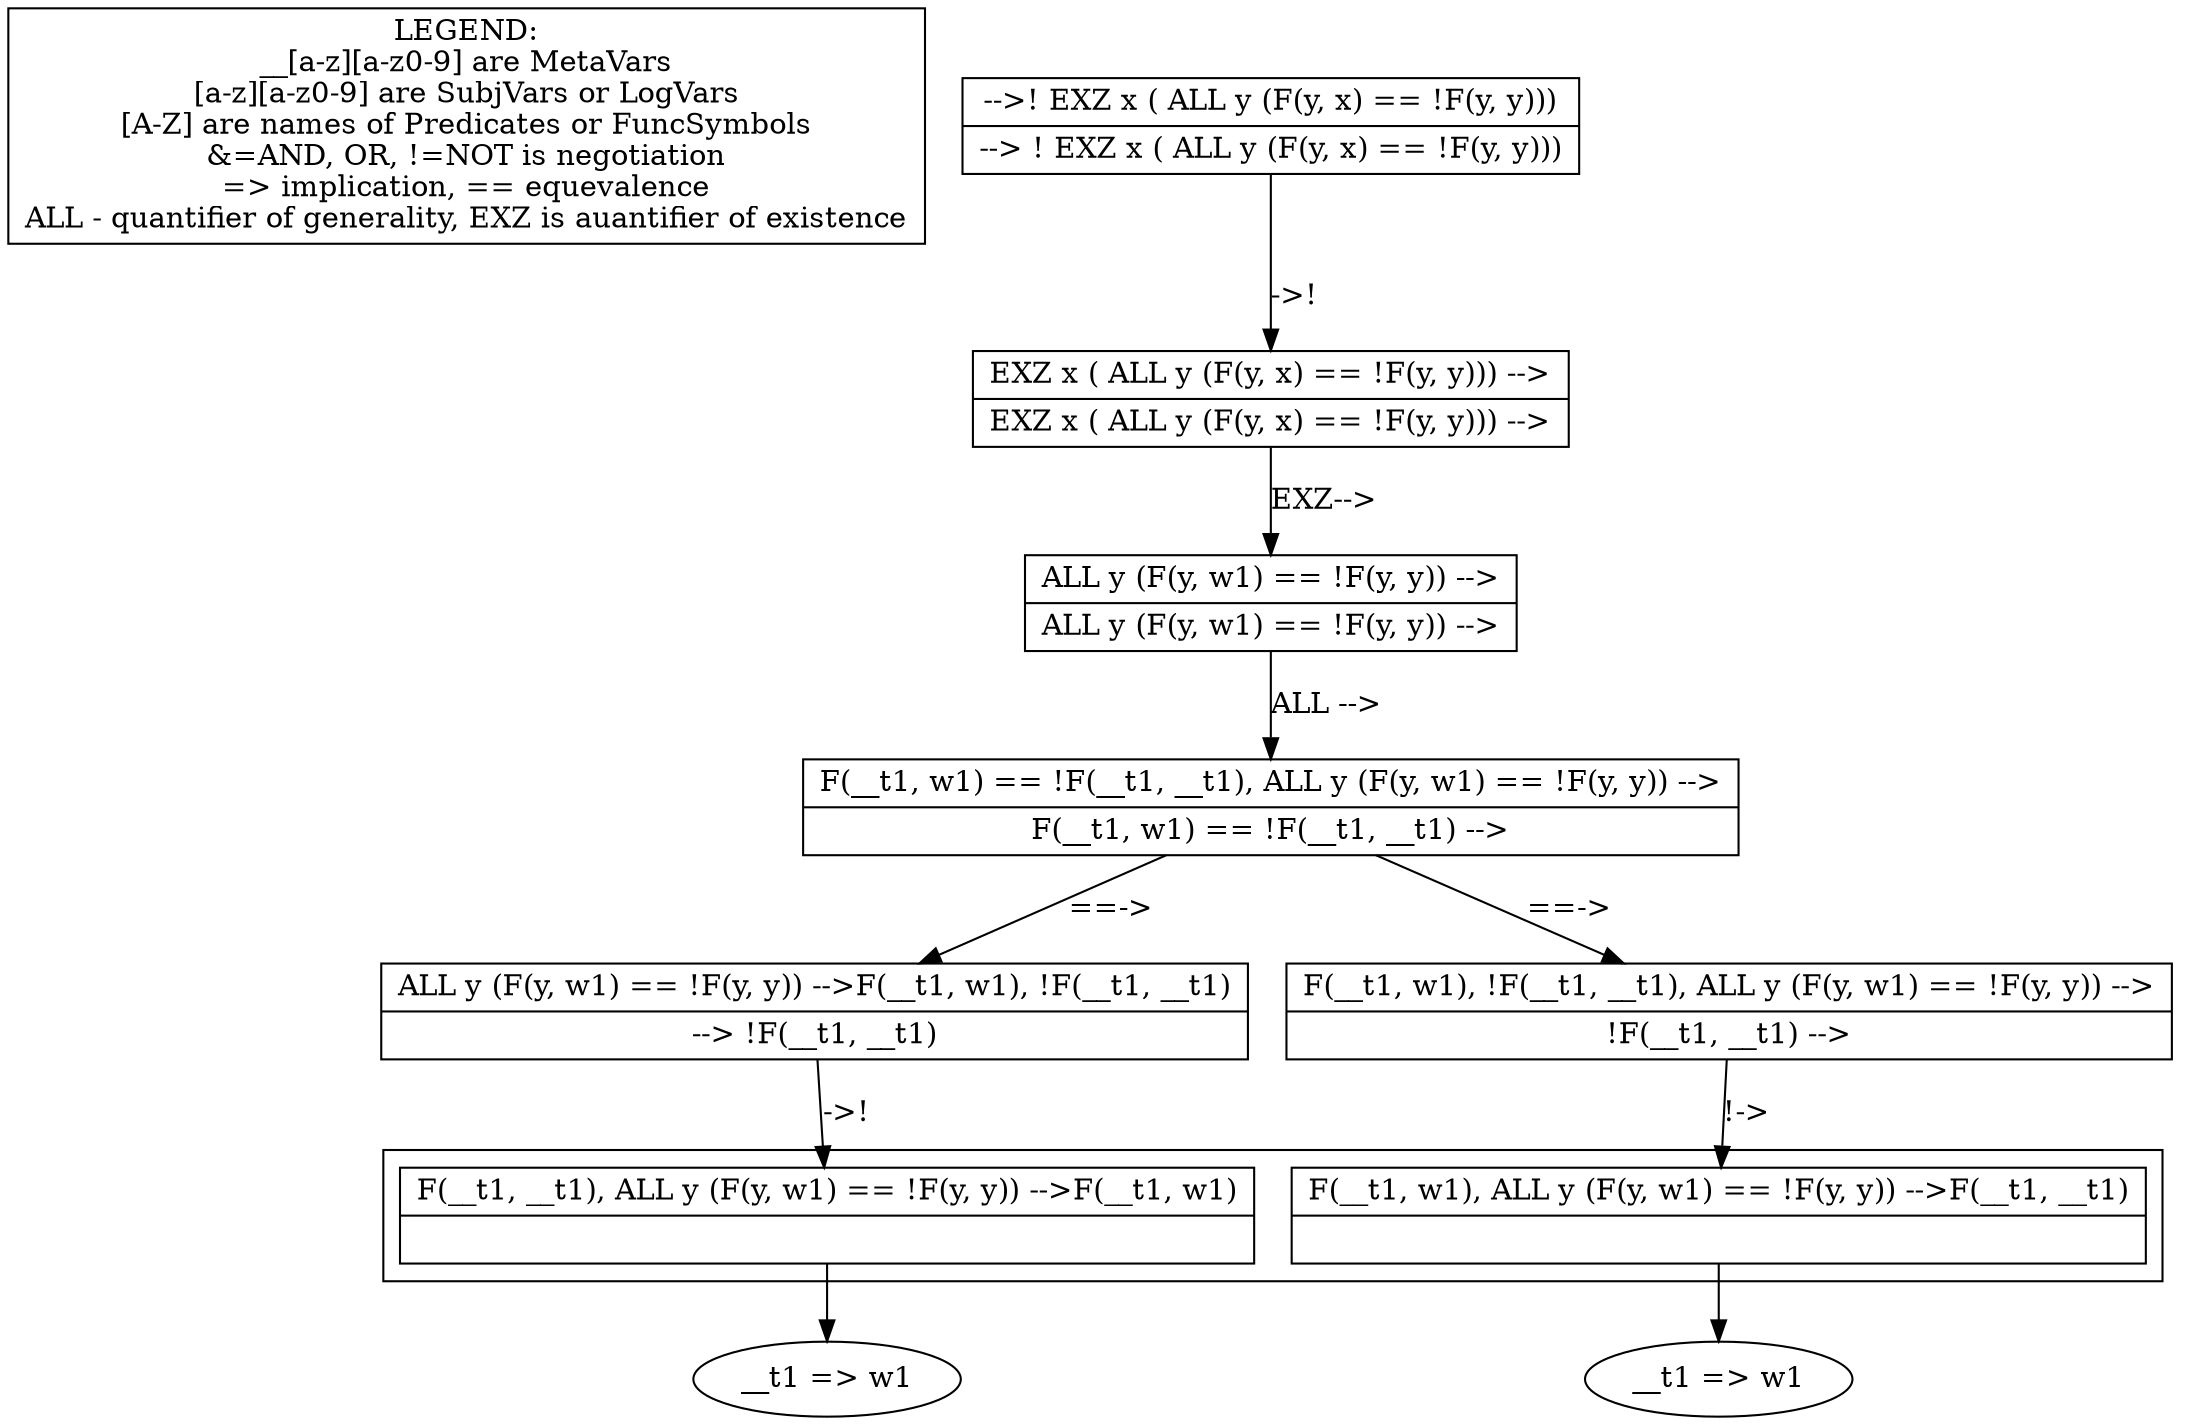 digraph X {
legend [shape=box,label="LEGEND:\n__[a-z][a-z0-9] are MetaVars\n[a-z][a-z0-9] are SubjVars or LogVars\n[A-Z] are names of Predicates or FuncSymbols\n&=AND, OR, !=NOT is negotiation\n=> implication, == equevalence\nALL - quantifier of generality, EXZ is auantifier of existence"];	9 [label="__t1 => w1\n"]
	8 [label="__t1 => w1\n"]
	subgraph cluster2 {
		7 [shape=record,label="{<seq> F(__t1, w1),  ALL y (F(y, w1) == !F(y, y)) --\>F(__t1, __t1) |<lastfip>  }"];
	}
	7 -> 9 [label=""]
	subgraph cluster2 {
		6 [shape=record,label="{<seq> F(__t1, __t1),  ALL y (F(y, w1) == !F(y, y)) --\>F(__t1, w1) |<lastfip>  }"];
	}
	6 -> 8 [label=""]
	5 [shape=record,label="{<seq>  ALL y (F(y, w1) == !F(y, y)) --\>F(__t1, w1), !F(__t1, __t1) |<lastfip> --\> !F(__t1, __t1) }"];
	5 -> 6 [label="->!"]
	4 [shape=record,label="{<seq> F(__t1, w1), !F(__t1, __t1),  ALL y (F(y, w1) == !F(y, y)) --\> |<lastfip> !F(__t1, __t1) --\> }"];
	4 -> 7 [label="!->"]
	3 [shape=record,label="{<seq> F(__t1, w1) == !F(__t1, __t1),  ALL y (F(y, w1) == !F(y, y)) --\> |<lastfip> F(__t1, w1) == !F(__t1, __t1) --\> }"];
	3 -> 5 [label="==->"]
	3 -> 4 [label="==->"]
	2 [shape=record,label="{<seq>  ALL y (F(y, w1) == !F(y, y)) --\> |<lastfip>  ALL y (F(y, w1) == !F(y, y)) --\> }"];
	2 -> 3 [label="ALL -->"]
	1 [shape=record,label="{<seq>  EXZ x ( ALL y (F(y, x) == !F(y, y))) --\> |<lastfip>  EXZ x ( ALL y (F(y, x) == !F(y, y))) --\> }"];
	1 -> 2 [label="EXZ-->"]
	0 [shape=record,label="{<seq>  --\>! EXZ x ( ALL y (F(y, x) == !F(y, y))) |<lastfip> --\> ! EXZ x ( ALL y (F(y, x) == !F(y, y))) }"];
	0 -> 1 [label="->!"]
}
